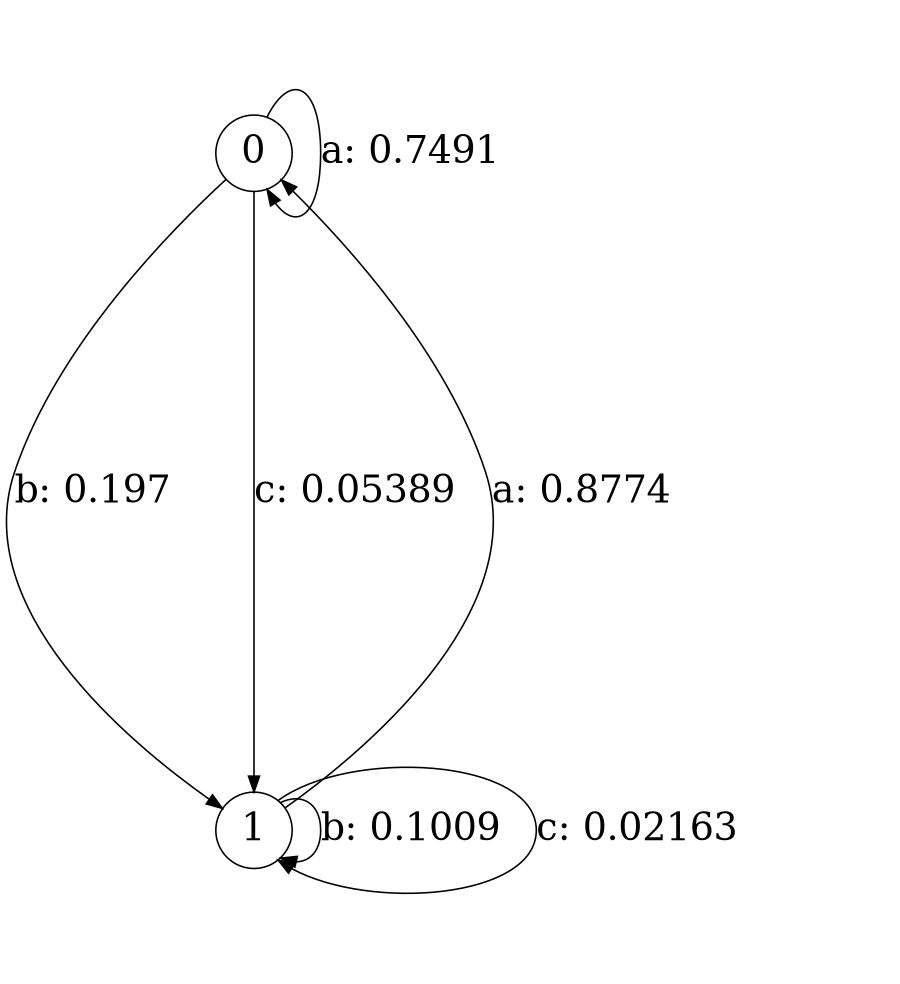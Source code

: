 digraph "d7-400nw-t0-cen-SML" {
size = "6,8.5";
ratio = "fill";
node [shape = circle];
node [fontsize = 24];
edge [fontsize = 24];
0 -> 0 [label = "a: 0.7491   "];
0 -> 1 [label = "b: 0.197    "];
0 -> 1 [label = "c: 0.05389  "];
1 -> 0 [label = "a: 0.8774   "];
1 -> 1 [label = "b: 0.1009   "];
1 -> 1 [label = "c: 0.02163  "];
}
